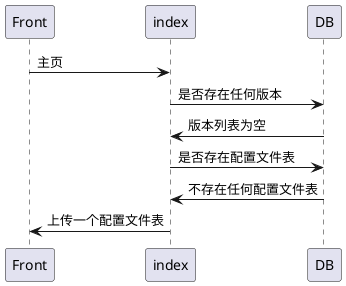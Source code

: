 @startuml 当不存在任何版本也不存在配置文件表时上传一个配置文件表

Front -> index : 主页
index -> DB : 是否存在任何版本
DB -> index : 版本列表为空
index -> DB : 是否存在配置文件表
DB -> index : 不存在任何配置文件表
index -> Front : 上传一个配置文件表

@enduml

@startuml 当不存在任何版本但有配置文件时按配置文件上传版本

participant "Front" as A
participant "index" as B
participant "DB" as C
participant "upload_first_version" as D

A -> B : 主页
B -> C : 是否存在任何版本
C -> B : 版本列表为空
B -> C : 是否存在配置文件表
C -> B : 有一个
B -> C : 给我这个配置文件表
C -> B : 给你
B -> A : 按照这个配置文件表上传文件
A -> A : 要求用户必须上传配置文件表中所有文件，以形成版本
A -> D : 上传配置文件表里的文件
D -> C : 新建版本，按照配置文件表

@enduml

@startuml 统一发布流程

participant "内网上传者" as A
participant "内网服务器" as B
participant "外网服务器" as D
participant "外网下载者" as A
participant "李守功" as C
participant "黄立新" as F


A -> B : 登陆
A -> B : 上传
B -> A : 返回γ版本号(待测试版)

B -> D : 同步

A -> D : 提供版本号，获取

C -> D : 标记某γ版本为β版本(待压盘版)

F -> D : 获取某个待压盘版，压盘，标记为α版本(发行版)

@enduml

@startuml 内网上传文件时序图

participant "网页前端" as A
participant "upload" as E
participant "pkpm_version_manage" as B
participant "login" as C
participant "数据库" as D


A -> E : 获取版本列表
E -> B : 获取版本列表
B -> D : 获取版本列表

A -> E : 登录
E -> C : 验证登录
C -> D : 从数据库读取用户账户信息
E -> D : 获取该用户负责的文件列表
E -> A : 显示文件列表

A -> E : 指定父版本，上传文件
E -> B : 指定父版本，上传文件
B -> D : 基于父版本获得\n新版本的配置文件
B -> B : 计算出新版文件列表
B -> D : 储存新版信息

@enduml

@startuml version_manage

class version_manage{
    + (bool,ver_id) add_version(parent_ver_id, filelist)     // 父版本号，文件列表，返回该版本号
}

@enduml